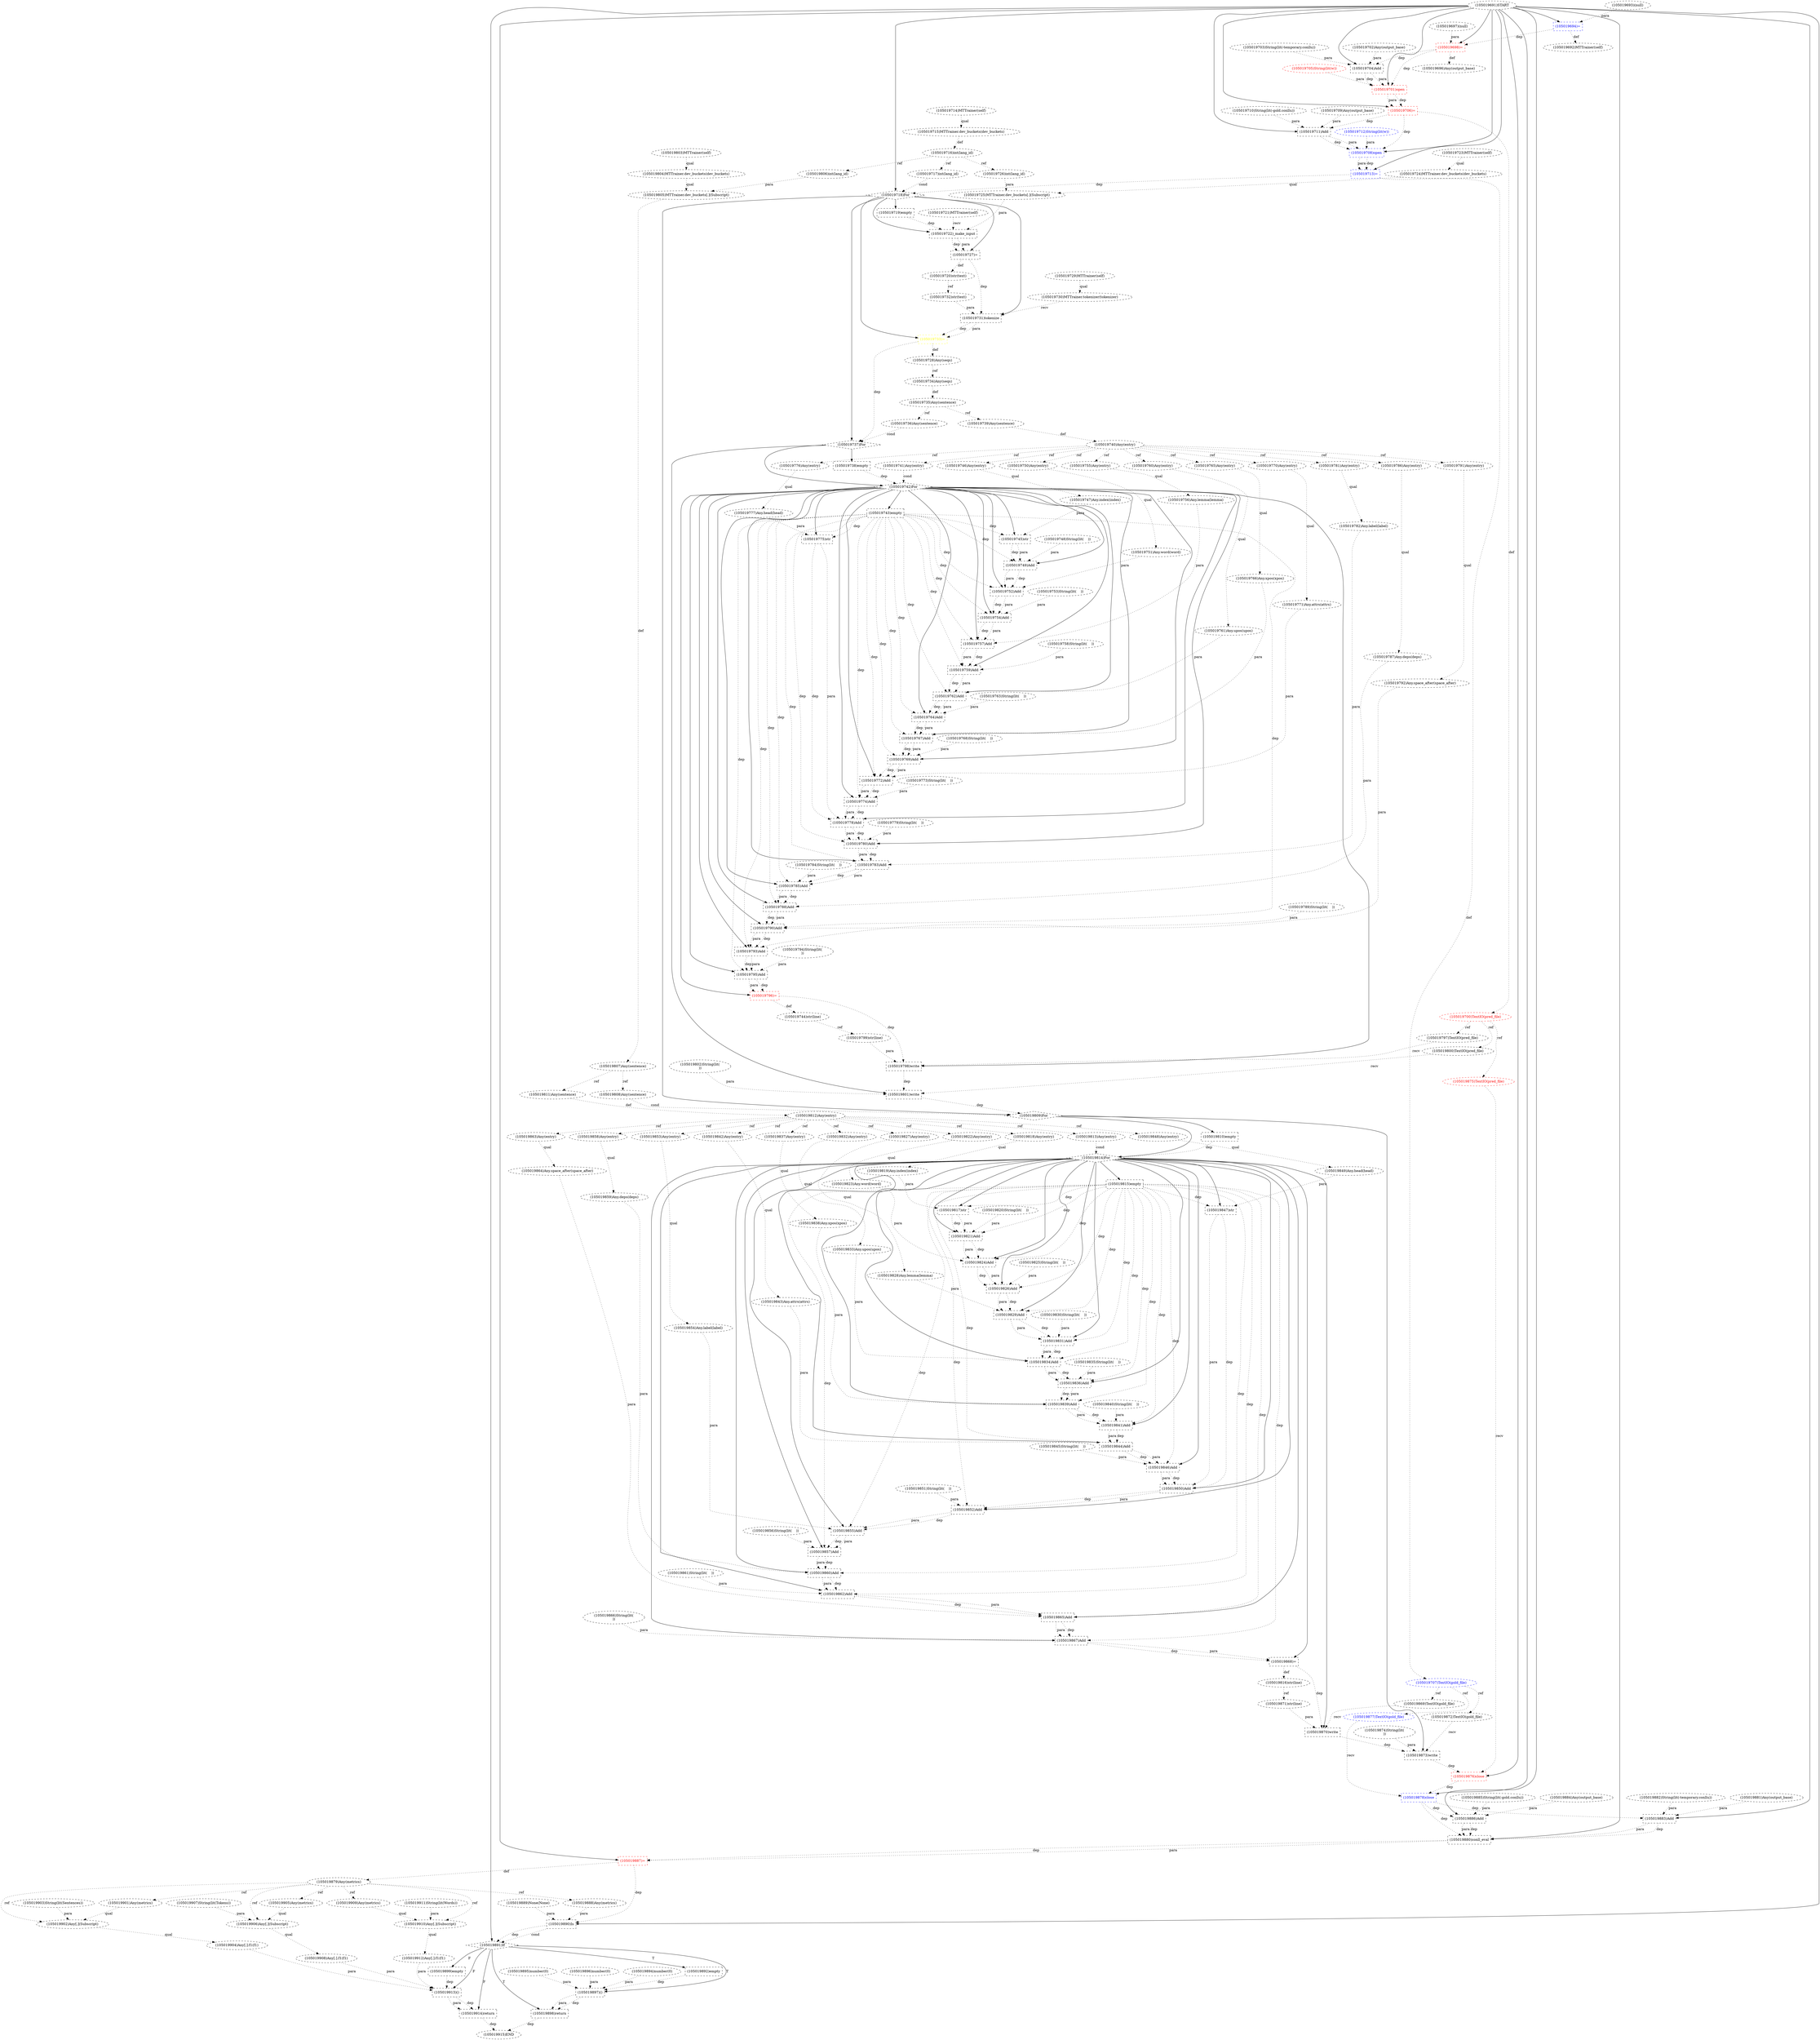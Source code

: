 digraph G {
1 [label="(105019863)Any(entry)" shape=ellipse style=dashed]
2 [label="(105019911)String(lit(Words))" shape=ellipse style=dashed]
3 [label="(105019697)(null)" shape=ellipse style=dashed]
4 [label="(105019766)Any.xpos(xpos)" shape=ellipse style=dashed]
5 [label="(105019834)Add" shape=box style=dashed]
6 [label="(105019691)START" style=dashed]
7 [label="(105019847)str" shape=box style=dashed]
8 [label="(105019848)Any(entry)" shape=ellipse style=dashed]
9 [label="(105019781)Any(entry)" shape=ellipse style=dashed]
10 [label="(105019708)open" shape=box style=dashed color=blue fontcolor=blue]
11 [label="(105019906)Any[.](Subscript)" shape=ellipse style=dashed]
12 [label="(105019915)END" style=dashed]
13 [label="(105019836)Add" shape=box style=dashed]
14 [label="(105019858)Any(entry)" shape=ellipse style=dashed]
15 [label="(105019782)Any.label(label)" shape=ellipse style=dashed]
16 [label="(105019736)Any(sentence)" shape=ellipse style=dashed]
17 [label="(105019845)String(lit(	))" shape=ellipse style=dashed]
18 [label="(105019693)(null)" shape=ellipse style=dashed]
19 [label="(105019821)Add" shape=box style=dashed]
20 [label="(105019713)=" shape=box style=dashed color=blue fontcolor=blue]
21 [label="(105019811)Any(sentence)" shape=ellipse style=dashed]
22 [label="(105019763)String(lit(	))" shape=ellipse style=dashed]
23 [label="(105019852)Add" shape=box style=dashed]
24 [label="(105019804)MTTrainer.dev_buckets(dev_buckets)" shape=ellipse style=dashed]
25 [label="(105019771)Any.attrs(attrs)" shape=ellipse style=dashed]
26 [label="(105019895)number(0)" shape=ellipse style=dashed]
27 [label="(105019843)Any.attrs(attrs)" shape=ellipse style=dashed]
28 [label="(105019812)Any(entry)" shape=ellipse style=dashed]
29 [label="(105019762)Add" shape=box style=dashed]
30 [label="(105019787)Any.deps(deps)" shape=ellipse style=dashed]
31 [label="(105019780)Add" shape=box style=dashed]
32 [label="(105019914)return" shape=box style=dashed]
33 [label="(105019725)MTTrainer.dev_buckets[.](Subscript)" shape=ellipse style=dashed]
34 [label="(105019742)For" shape=diamond style=dashed]
35 [label="(105019754)Add" shape=box style=dashed]
36 [label="(105019874)String(lit(
))" shape=ellipse style=dashed]
37 [label="(105019831)Add" shape=box style=dashed]
38 [label="(105019851)String(lit(	))" shape=ellipse style=dashed]
39 [label="(105019876)close" shape=box style=dashed color=red fontcolor=red]
40 [label="(105019815)empty" shape=box style=dashed]
41 [label="(105019715)MTTrainer.dev_buckets(dev_buckets)" shape=ellipse style=dashed]
42 [label="(105019784)String(lit(	))" shape=ellipse style=dashed]
43 [label="(105019888)Any(metrics)" shape=ellipse style=dashed]
44 [label="(105019825)String(lit(	))" shape=ellipse style=dashed]
45 [label="(105019879)Any(metrics)" shape=ellipse style=dashed]
46 [label="(105019882)String(lit(-temporary.conllu))" shape=ellipse style=dashed]
47 [label="(105019772)Add" shape=box style=dashed]
48 [label="(105019788)Add" shape=box style=dashed]
49 [label="(105019839)Add" shape=box style=dashed]
50 [label="(105019866)String(lit(
))" shape=ellipse style=dashed]
51 [label="(105019854)Any.label(label)" shape=ellipse style=dashed]
52 [label="(105019885)String(lit(-gold.conllu))" shape=ellipse style=dashed]
53 [label="(105019767)Add" shape=box style=dashed]
54 [label="(105019748)String(lit(	))" shape=ellipse style=dashed]
55 [label="(105019896)number(0)" shape=ellipse style=dashed]
56 [label="(105019826)Add" shape=box style=dashed]
57 [label="(105019862)Add" shape=box style=dashed]
58 [label="(105019799)str(line)" shape=ellipse style=dashed]
59 [label="(105019883)Add" shape=box style=dashed]
60 [label="(105019871)str(line)" shape=ellipse style=dashed]
61 [label="(105019880)conll_eval" shape=box style=dashed]
62 [label="(105019724)MTTrainer.dev_buckets(dev_buckets)" shape=ellipse style=dashed]
63 [label="(105019881)Any(output_base)" shape=ellipse style=dashed]
64 [label="(105019759)Add" shape=box style=dashed]
65 [label="(105019803)MTTrainer(self)" shape=ellipse style=dashed]
66 [label="(105019711)Add" shape=box style=dashed]
67 [label="(105019716)int(lang_id)" shape=ellipse style=dashed]
68 [label="(105019889)None(None)" shape=ellipse style=dashed]
69 [label="(105019751)Any.word(word)" shape=ellipse style=dashed]
70 [label="(105019878)close" shape=box style=dashed color=blue fontcolor=blue]
71 [label="(105019813)Any(entry)" shape=ellipse style=dashed]
72 [label="(105019789)String(lit(	))" shape=ellipse style=dashed]
73 [label="(105019819)Any.index(index)" shape=ellipse style=dashed]
74 [label="(105019859)Any.deps(deps)" shape=ellipse style=dashed]
75 [label="(105019743)empty" shape=box style=dashed]
76 [label="(105019898)return" shape=box style=dashed]
77 [label="(105019702)Any(output_base)" shape=ellipse style=dashed]
78 [label="(105019887)=" shape=box style=dashed color=red fontcolor=red]
79 [label="(105019793)Add" shape=box style=dashed]
80 [label="(105019814)For" shape=diamond style=dashed]
81 [label="(105019903)String(lit(Sentences))" shape=ellipse style=dashed]
82 [label="(105019732)str(text)" shape=ellipse style=dashed]
83 [label="(105019908)Any[.].f1(f1)" shape=ellipse style=dashed]
84 [label="(105019761)Any.upos(upos)" shape=ellipse style=dashed]
85 [label="(105019722)_make_input" shape=box style=dashed]
86 [label="(105019750)Any(entry)" shape=ellipse style=dashed]
87 [label="(105019830)String(lit(	))" shape=ellipse style=dashed]
88 [label="(105019886)Add" shape=box style=dashed]
89 [label="(105019730)MTTrainer.tokenizer(tokenizer)" shape=ellipse style=dashed]
90 [label="(105019857)Add" shape=box style=dashed]
91 [label="(105019837)Any(entry)" shape=ellipse style=dashed]
92 [label="(105019865)Add" shape=box style=dashed]
93 [label="(105019792)Any.space_after(space_after)" shape=ellipse style=dashed]
94 [label="(105019700)TextIO(pred_file)" shape=ellipse style=dashed color=red fontcolor=red]
95 [label="(105019747)Any.index(index)" shape=ellipse style=dashed]
96 [label="(105019806)int(lang_id)" shape=ellipse style=dashed]
97 [label="(105019796)=" shape=box style=dashed color=red fontcolor=red]
98 [label="(105019894)number(0)" shape=ellipse style=dashed]
99 [label="(105019719)empty" shape=box style=dashed]
100 [label="(105019744)str(line)" shape=ellipse style=dashed]
101 [label="(105019828)Any.lemma(lemma)" shape=ellipse style=dashed]
102 [label="(105019838)Any.xpos(xpos)" shape=ellipse style=dashed]
103 [label="(105019757)Add" shape=box style=dashed]
104 [label="(105019727)=" shape=box style=dashed color=black fontcolor=black]
105 [label="(105019712)String(lit(w))" shape=ellipse style=dashed color=blue fontcolor=blue]
106 [label="(105019740)Any(entry)" shape=ellipse style=dashed]
107 [label="(105019850)Add" shape=box style=dashed]
108 [label="(105019783)Add" shape=box style=dashed]
109 [label="(105019877)TextIO(gold_file)" shape=ellipse style=dashed color=blue fontcolor=blue]
110 [label="(105019807)Any(sentence)" shape=ellipse style=dashed]
111 [label="(105019856)String(lit(	))" shape=ellipse style=dashed]
112 [label="(105019738)empty" shape=box style=dashed]
113 [label="(105019892)empty" shape=box style=dashed]
114 [label="(105019790)Add" shape=box style=dashed]
115 [label="(105019820)String(lit(	))" shape=ellipse style=dashed]
116 [label="(105019901)Any(metrics)" shape=ellipse style=dashed]
117 [label="(105019774)Add" shape=box style=dashed]
118 [label="(105019769)Add" shape=box style=dashed]
119 [label="(105019728)Any(seqs)" shape=ellipse style=dashed]
120 [label="(105019849)Any.head(head)" shape=ellipse style=dashed]
121 [label="(105019775)str" shape=box style=dashed]
122 [label="(105019746)Any(entry)" shape=ellipse style=dashed]
123 [label="(105019884)Any(output_base)" shape=ellipse style=dashed]
124 [label="(105019872)TextIO(gold_file)" shape=ellipse style=dashed]
125 [label="(105019768)String(lit(	))" shape=ellipse style=dashed]
126 [label="(105019733)=" shape=box style=dashed color=yellow fontcolor=yellow]
127 [label="(105019694)=" shape=box style=dashed color=blue fontcolor=blue]
128 [label="(105019912)Any[.].f1(f1)" shape=ellipse style=dashed]
129 [label="(105019765)Any(entry)" shape=ellipse style=dashed]
130 [label="(105019753)String(lit(	))" shape=ellipse style=dashed]
131 [label="(105019729)MTTrainer(self)" shape=ellipse style=dashed]
132 [label="(105019703)String(lit(-temporary.conllu))" shape=ellipse style=dashed]
133 [label="(105019798)write" shape=box style=dashed]
134 [label="(105019800)TextIO(pred_file)" shape=ellipse style=dashed]
135 [label="(105019721)MTTrainer(self)" shape=ellipse style=dashed]
136 [label="(105019706)=" shape=box style=dashed color=red fontcolor=red]
137 [label="(105019840)String(lit(	))" shape=ellipse style=dashed]
138 [label="(105019829)Add" shape=box style=dashed]
139 [label="(105019737)For" shape=diamond style=dashed]
140 [label="(105019890)Is" shape=box style=dashed]
141 [label="(105019720)str(text)" shape=ellipse style=dashed]
142 [label="(105019731)tokenize" shape=box style=dashed]
143 [label="(105019855)Add" shape=box style=dashed]
144 [label="(105019710)String(lit(-gold.conllu))" shape=ellipse style=dashed]
145 [label="(105019785)Add" shape=box style=dashed]
146 [label="(105019805)MTTrainer.dev_buckets[.](Subscript)" shape=ellipse style=dashed]
147 [label="(105019902)Any[.](Subscript)" shape=ellipse style=dashed]
148 [label="(105019707)TextIO(gold_file)" shape=ellipse style=dashed color=blue fontcolor=blue]
149 [label="(105019741)Any(entry)" shape=ellipse style=dashed]
150 [label="(105019734)Any(seqs)" shape=ellipse style=dashed]
151 [label="(105019870)write" shape=box style=dashed]
152 [label="(105019910)Any[.](Subscript)" shape=ellipse style=dashed]
153 [label="(105019864)Any.space_after(space_after)" shape=ellipse style=dashed]
154 [label="(105019810)empty" shape=box style=dashed]
155 [label="(105019905)Any(metrics)" shape=ellipse style=dashed]
156 [label="(105019709)Any(output_base)" shape=ellipse style=dashed]
157 [label="(105019846)Add" shape=box style=dashed]
158 [label="(105019904)Any[.].f1(f1)" shape=ellipse style=dashed]
159 [label="(105019907)String(lit(Tokens))" shape=ellipse style=dashed]
160 [label="(105019718)For" shape=diamond style=dashed]
161 [label="(105019770)Any(entry)" shape=ellipse style=dashed]
162 [label="(105019869)TextIO(gold_file)" shape=ellipse style=dashed]
163 [label="(105019726)int(lang_id)" shape=ellipse style=dashed]
164 [label="(105019755)Any(entry)" shape=ellipse style=dashed]
165 [label="(105019832)Any(entry)" shape=ellipse style=dashed]
166 [label="(105019701)open" shape=box style=dashed color=red fontcolor=red]
167 [label="(105019739)Any(sentence)" shape=ellipse style=dashed]
168 [label="(105019777)Any.head(head)" shape=ellipse style=dashed]
169 [label="(105019873)write" shape=box style=dashed]
170 [label="(105019913)()" shape=box style=dashed]
171 [label="(105019698)=" shape=box style=dashed color=red fontcolor=red]
172 [label="(105019779)String(lit(	))" shape=ellipse style=dashed]
173 [label="(105019875)TextIO(pred_file)" shape=ellipse style=dashed color=red fontcolor=red]
174 [label="(105019714)MTTrainer(self)" shape=ellipse style=dashed]
175 [label="(105019822)Any(entry)" shape=ellipse style=dashed]
176 [label="(105019696)Any(output_base)" shape=ellipse style=dashed]
177 [label="(105019723)MTTrainer(self)" shape=ellipse style=dashed]
178 [label="(105019844)Add" shape=box style=dashed]
179 [label="(105019764)Add" shape=box style=dashed]
180 [label="(105019860)Add" shape=box style=dashed]
181 [label="(105019717)int(lang_id)" shape=ellipse style=dashed]
182 [label="(105019801)write" shape=box style=dashed]
183 [label="(105019745)str" shape=box style=dashed]
184 [label="(105019794)String(lit(
))" shape=ellipse style=dashed]
185 [label="(105019752)Add" shape=box style=dashed]
186 [label="(105019795)Add" shape=box style=dashed]
187 [label="(105019868)=" shape=box style=dashed color=black fontcolor=black]
188 [label="(105019867)Add" shape=box style=dashed]
189 [label="(105019816)str(line)" shape=ellipse style=dashed]
190 [label="(105019704)Add" shape=box style=dashed]
191 [label="(105019899)empty" shape=box style=dashed]
192 [label="(105019835)String(lit(	))" shape=ellipse style=dashed]
193 [label="(105019827)Any(entry)" shape=ellipse style=dashed]
194 [label="(105019756)Any.lemma(lemma)" shape=ellipse style=dashed]
195 [label="(105019705)String(lit(w))" shape=ellipse style=dashed color=red fontcolor=red]
196 [label="(105019842)Any(entry)" shape=ellipse style=dashed]
197 [label="(105019823)Any.word(word)" shape=ellipse style=dashed]
198 [label="(105019692)MTTrainer(self)" shape=ellipse style=dashed]
199 [label="(105019749)Add" shape=box style=dashed]
200 [label="(105019758)String(lit(	))" shape=ellipse style=dashed]
201 [label="(105019897)()" shape=box style=dashed]
202 [label="(105019778)Add" shape=box style=dashed]
203 [label="(105019776)Any(entry)" shape=ellipse style=dashed]
204 [label="(105019853)Any(entry)" shape=ellipse style=dashed]
205 [label="(105019909)Any(metrics)" shape=ellipse style=dashed]
206 [label="(105019808)Any(sentence)" shape=ellipse style=dashed]
207 [label="(105019891)If" shape=diamond style=dashed]
208 [label="(105019760)Any(entry)" shape=ellipse style=dashed]
209 [label="(105019861)String(lit(	))" shape=ellipse style=dashed]
210 [label="(105019809)For" shape=diamond style=dashed]
211 [label="(105019818)Any(entry)" shape=ellipse style=dashed]
212 [label="(105019841)Add" shape=box style=dashed]
213 [label="(105019833)Any.upos(upos)" shape=ellipse style=dashed]
214 [label="(105019802)String(lit(
))" shape=ellipse style=dashed]
215 [label="(105019824)Add" shape=box style=dashed]
216 [label="(105019786)Any(entry)" shape=ellipse style=dashed]
217 [label="(105019817)str" shape=box style=dashed]
218 [label="(105019773)String(lit(	))" shape=ellipse style=dashed]
219 [label="(105019797)TextIO(pred_file)" shape=ellipse style=dashed]
220 [label="(105019791)Any(entry)" shape=ellipse style=dashed]
221 [label="(105019735)Any(sentence)" shape=ellipse style=dashed]
28 -> 1 [label="ref" style=dotted];
129 -> 4 [label="qual" style=dotted];
80 -> 5 [label="" style=solid];
37 -> 5 [label="dep" style=dotted];
37 -> 5 [label="para" style=dotted];
213 -> 5 [label="para" style=dotted];
40 -> 5 [label="dep" style=dotted];
80 -> 7 [label="" style=solid];
120 -> 7 [label="para" style=dotted];
40 -> 7 [label="dep" style=dotted];
28 -> 8 [label="ref" style=dotted];
106 -> 9 [label="ref" style=dotted];
6 -> 10 [label="" style=solid];
66 -> 10 [label="dep" style=dotted];
66 -> 10 [label="para" style=dotted];
105 -> 10 [label="para" style=dotted];
136 -> 10 [label="dep" style=dotted];
155 -> 11 [label="qual" style=dotted];
159 -> 11 [label="para" style=dotted];
45 -> 11 [label="ref" style=dotted];
32 -> 12 [label="dep" style=dotted];
76 -> 12 [label="dep" style=dotted];
80 -> 13 [label="" style=solid];
5 -> 13 [label="dep" style=dotted];
5 -> 13 [label="para" style=dotted];
192 -> 13 [label="para" style=dotted];
40 -> 13 [label="dep" style=dotted];
28 -> 14 [label="ref" style=dotted];
9 -> 15 [label="qual" style=dotted];
221 -> 16 [label="ref" style=dotted];
80 -> 19 [label="" style=solid];
217 -> 19 [label="dep" style=dotted];
217 -> 19 [label="para" style=dotted];
115 -> 19 [label="para" style=dotted];
40 -> 19 [label="dep" style=dotted];
6 -> 20 [label="" style=solid];
10 -> 20 [label="dep" style=dotted];
10 -> 20 [label="para" style=dotted];
110 -> 21 [label="ref" style=dotted];
80 -> 23 [label="" style=solid];
107 -> 23 [label="dep" style=dotted];
107 -> 23 [label="para" style=dotted];
38 -> 23 [label="para" style=dotted];
40 -> 23 [label="dep" style=dotted];
65 -> 24 [label="qual" style=dotted];
161 -> 25 [label="qual" style=dotted];
196 -> 27 [label="qual" style=dotted];
21 -> 28 [label="def" style=dotted];
34 -> 29 [label="" style=solid];
64 -> 29 [label="dep" style=dotted];
64 -> 29 [label="para" style=dotted];
84 -> 29 [label="para" style=dotted];
75 -> 29 [label="dep" style=dotted];
216 -> 30 [label="qual" style=dotted];
34 -> 31 [label="" style=solid];
202 -> 31 [label="dep" style=dotted];
202 -> 31 [label="para" style=dotted];
172 -> 31 [label="para" style=dotted];
75 -> 31 [label="dep" style=dotted];
207 -> 32 [label="F"];
170 -> 32 [label="dep" style=dotted];
170 -> 32 [label="para" style=dotted];
62 -> 33 [label="qual" style=dotted];
163 -> 33 [label="para" style=dotted];
139 -> 34 [label="" style=solid];
149 -> 34 [label="cond" style=dotted];
112 -> 34 [label="dep" style=dotted];
34 -> 35 [label="" style=solid];
185 -> 35 [label="dep" style=dotted];
185 -> 35 [label="para" style=dotted];
130 -> 35 [label="para" style=dotted];
75 -> 35 [label="dep" style=dotted];
80 -> 37 [label="" style=solid];
138 -> 37 [label="dep" style=dotted];
138 -> 37 [label="para" style=dotted];
87 -> 37 [label="para" style=dotted];
40 -> 37 [label="dep" style=dotted];
6 -> 39 [label="" style=solid];
173 -> 39 [label="recv" style=dotted];
169 -> 39 [label="dep" style=dotted];
80 -> 40 [label="" style=solid];
174 -> 41 [label="qual" style=dotted];
45 -> 43 [label="ref" style=dotted];
78 -> 45 [label="def" style=dotted];
34 -> 47 [label="" style=solid];
118 -> 47 [label="dep" style=dotted];
118 -> 47 [label="para" style=dotted];
25 -> 47 [label="para" style=dotted];
75 -> 47 [label="dep" style=dotted];
34 -> 48 [label="" style=solid];
145 -> 48 [label="dep" style=dotted];
145 -> 48 [label="para" style=dotted];
30 -> 48 [label="para" style=dotted];
75 -> 48 [label="dep" style=dotted];
80 -> 49 [label="" style=solid];
13 -> 49 [label="dep" style=dotted];
13 -> 49 [label="para" style=dotted];
102 -> 49 [label="para" style=dotted];
40 -> 49 [label="dep" style=dotted];
204 -> 51 [label="qual" style=dotted];
34 -> 53 [label="" style=solid];
179 -> 53 [label="dep" style=dotted];
179 -> 53 [label="para" style=dotted];
4 -> 53 [label="para" style=dotted];
75 -> 53 [label="dep" style=dotted];
80 -> 56 [label="" style=solid];
215 -> 56 [label="dep" style=dotted];
215 -> 56 [label="para" style=dotted];
44 -> 56 [label="para" style=dotted];
40 -> 56 [label="dep" style=dotted];
80 -> 57 [label="" style=solid];
180 -> 57 [label="dep" style=dotted];
180 -> 57 [label="para" style=dotted];
209 -> 57 [label="para" style=dotted];
40 -> 57 [label="dep" style=dotted];
100 -> 58 [label="ref" style=dotted];
6 -> 59 [label="" style=solid];
63 -> 59 [label="para" style=dotted];
46 -> 59 [label="para" style=dotted];
70 -> 59 [label="dep" style=dotted];
189 -> 60 [label="ref" style=dotted];
6 -> 61 [label="" style=solid];
59 -> 61 [label="dep" style=dotted];
59 -> 61 [label="para" style=dotted];
88 -> 61 [label="dep" style=dotted];
88 -> 61 [label="para" style=dotted];
70 -> 61 [label="dep" style=dotted];
177 -> 62 [label="qual" style=dotted];
34 -> 64 [label="" style=solid];
103 -> 64 [label="dep" style=dotted];
103 -> 64 [label="para" style=dotted];
200 -> 64 [label="para" style=dotted];
75 -> 64 [label="dep" style=dotted];
6 -> 66 [label="" style=solid];
156 -> 66 [label="para" style=dotted];
144 -> 66 [label="para" style=dotted];
136 -> 66 [label="dep" style=dotted];
41 -> 67 [label="def" style=dotted];
86 -> 69 [label="qual" style=dotted];
6 -> 70 [label="" style=solid];
109 -> 70 [label="recv" style=dotted];
39 -> 70 [label="dep" style=dotted];
28 -> 71 [label="ref" style=dotted];
211 -> 73 [label="qual" style=dotted];
14 -> 74 [label="qual" style=dotted];
34 -> 75 [label="" style=solid];
207 -> 76 [label="T"];
201 -> 76 [label="dep" style=dotted];
201 -> 76 [label="para" style=dotted];
6 -> 78 [label="" style=solid];
61 -> 78 [label="dep" style=dotted];
61 -> 78 [label="para" style=dotted];
34 -> 79 [label="" style=solid];
114 -> 79 [label="dep" style=dotted];
114 -> 79 [label="para" style=dotted];
93 -> 79 [label="para" style=dotted];
75 -> 79 [label="dep" style=dotted];
210 -> 80 [label="" style=solid];
71 -> 80 [label="cond" style=dotted];
154 -> 80 [label="dep" style=dotted];
141 -> 82 [label="ref" style=dotted];
11 -> 83 [label="qual" style=dotted];
208 -> 84 [label="qual" style=dotted];
160 -> 85 [label="" style=solid];
135 -> 85 [label="recv" style=dotted];
33 -> 85 [label="para" style=dotted];
99 -> 85 [label="dep" style=dotted];
106 -> 86 [label="ref" style=dotted];
6 -> 88 [label="" style=solid];
123 -> 88 [label="para" style=dotted];
52 -> 88 [label="para" style=dotted];
70 -> 88 [label="dep" style=dotted];
131 -> 89 [label="qual" style=dotted];
80 -> 90 [label="" style=solid];
143 -> 90 [label="dep" style=dotted];
143 -> 90 [label="para" style=dotted];
111 -> 90 [label="para" style=dotted];
40 -> 90 [label="dep" style=dotted];
28 -> 91 [label="ref" style=dotted];
80 -> 92 [label="" style=solid];
57 -> 92 [label="dep" style=dotted];
57 -> 92 [label="para" style=dotted];
153 -> 92 [label="para" style=dotted];
40 -> 92 [label="dep" style=dotted];
220 -> 93 [label="qual" style=dotted];
136 -> 94 [label="def" style=dotted];
122 -> 95 [label="qual" style=dotted];
67 -> 96 [label="ref" style=dotted];
34 -> 97 [label="" style=solid];
186 -> 97 [label="dep" style=dotted];
186 -> 97 [label="para" style=dotted];
160 -> 99 [label="" style=solid];
97 -> 100 [label="def" style=dotted];
193 -> 101 [label="qual" style=dotted];
91 -> 102 [label="qual" style=dotted];
34 -> 103 [label="" style=solid];
35 -> 103 [label="dep" style=dotted];
35 -> 103 [label="para" style=dotted];
194 -> 103 [label="para" style=dotted];
75 -> 103 [label="dep" style=dotted];
160 -> 104 [label="" style=solid];
85 -> 104 [label="dep" style=dotted];
85 -> 104 [label="para" style=dotted];
167 -> 106 [label="def" style=dotted];
80 -> 107 [label="" style=solid];
157 -> 107 [label="dep" style=dotted];
157 -> 107 [label="para" style=dotted];
7 -> 107 [label="dep" style=dotted];
7 -> 107 [label="para" style=dotted];
34 -> 108 [label="" style=solid];
31 -> 108 [label="dep" style=dotted];
31 -> 108 [label="para" style=dotted];
15 -> 108 [label="para" style=dotted];
75 -> 108 [label="dep" style=dotted];
148 -> 109 [label="ref" style=dotted];
146 -> 110 [label="def" style=dotted];
139 -> 112 [label="" style=solid];
207 -> 113 [label="T"];
34 -> 114 [label="" style=solid];
48 -> 114 [label="dep" style=dotted];
48 -> 114 [label="para" style=dotted];
72 -> 114 [label="para" style=dotted];
75 -> 114 [label="dep" style=dotted];
45 -> 116 [label="ref" style=dotted];
34 -> 117 [label="" style=solid];
47 -> 117 [label="dep" style=dotted];
47 -> 117 [label="para" style=dotted];
218 -> 117 [label="para" style=dotted];
75 -> 117 [label="dep" style=dotted];
34 -> 118 [label="" style=solid];
53 -> 118 [label="dep" style=dotted];
53 -> 118 [label="para" style=dotted];
125 -> 118 [label="para" style=dotted];
75 -> 118 [label="dep" style=dotted];
126 -> 119 [label="def" style=dotted];
8 -> 120 [label="qual" style=dotted];
34 -> 121 [label="" style=solid];
168 -> 121 [label="para" style=dotted];
75 -> 121 [label="dep" style=dotted];
106 -> 122 [label="ref" style=dotted];
148 -> 124 [label="ref" style=dotted];
160 -> 126 [label="" style=solid];
142 -> 126 [label="dep" style=dotted];
142 -> 126 [label="para" style=dotted];
6 -> 127 [label="" style=solid];
18 -> 127 [label="para" style=dotted];
152 -> 128 [label="qual" style=dotted];
106 -> 129 [label="ref" style=dotted];
34 -> 133 [label="" style=solid];
219 -> 133 [label="recv" style=dotted];
58 -> 133 [label="para" style=dotted];
97 -> 133 [label="dep" style=dotted];
94 -> 134 [label="ref" style=dotted];
6 -> 136 [label="" style=solid];
166 -> 136 [label="dep" style=dotted];
166 -> 136 [label="para" style=dotted];
80 -> 138 [label="" style=solid];
56 -> 138 [label="dep" style=dotted];
56 -> 138 [label="para" style=dotted];
101 -> 138 [label="para" style=dotted];
40 -> 138 [label="dep" style=dotted];
160 -> 139 [label="" style=solid];
16 -> 139 [label="cond" style=dotted];
126 -> 139 [label="dep" style=dotted];
6 -> 140 [label="" style=solid];
43 -> 140 [label="para" style=dotted];
68 -> 140 [label="para" style=dotted];
78 -> 140 [label="dep" style=dotted];
104 -> 141 [label="def" style=dotted];
160 -> 142 [label="" style=solid];
89 -> 142 [label="recv" style=dotted];
82 -> 142 [label="para" style=dotted];
104 -> 142 [label="dep" style=dotted];
80 -> 143 [label="" style=solid];
23 -> 143 [label="dep" style=dotted];
23 -> 143 [label="para" style=dotted];
51 -> 143 [label="para" style=dotted];
40 -> 143 [label="dep" style=dotted];
34 -> 145 [label="" style=solid];
108 -> 145 [label="dep" style=dotted];
108 -> 145 [label="para" style=dotted];
42 -> 145 [label="para" style=dotted];
75 -> 145 [label="dep" style=dotted];
24 -> 146 [label="qual" style=dotted];
96 -> 146 [label="para" style=dotted];
116 -> 147 [label="qual" style=dotted];
81 -> 147 [label="para" style=dotted];
45 -> 147 [label="ref" style=dotted];
20 -> 148 [label="def" style=dotted];
106 -> 149 [label="ref" style=dotted];
119 -> 150 [label="ref" style=dotted];
80 -> 151 [label="" style=solid];
162 -> 151 [label="recv" style=dotted];
60 -> 151 [label="para" style=dotted];
187 -> 151 [label="dep" style=dotted];
205 -> 152 [label="qual" style=dotted];
2 -> 152 [label="para" style=dotted];
45 -> 152 [label="ref" style=dotted];
1 -> 153 [label="qual" style=dotted];
210 -> 154 [label="" style=solid];
45 -> 155 [label="ref" style=dotted];
80 -> 157 [label="" style=solid];
178 -> 157 [label="dep" style=dotted];
178 -> 157 [label="para" style=dotted];
17 -> 157 [label="para" style=dotted];
40 -> 157 [label="dep" style=dotted];
147 -> 158 [label="qual" style=dotted];
6 -> 160 [label="" style=solid];
181 -> 160 [label="cond" style=dotted];
20 -> 160 [label="dep" style=dotted];
106 -> 161 [label="ref" style=dotted];
148 -> 162 [label="ref" style=dotted];
67 -> 163 [label="ref" style=dotted];
106 -> 164 [label="ref" style=dotted];
28 -> 165 [label="ref" style=dotted];
6 -> 166 [label="" style=solid];
190 -> 166 [label="dep" style=dotted];
190 -> 166 [label="para" style=dotted];
195 -> 166 [label="para" style=dotted];
171 -> 166 [label="dep" style=dotted];
221 -> 167 [label="ref" style=dotted];
203 -> 168 [label="qual" style=dotted];
210 -> 169 [label="" style=solid];
124 -> 169 [label="recv" style=dotted];
36 -> 169 [label="para" style=dotted];
151 -> 169 [label="dep" style=dotted];
207 -> 170 [label="F"];
158 -> 170 [label="para" style=dotted];
83 -> 170 [label="para" style=dotted];
128 -> 170 [label="para" style=dotted];
191 -> 170 [label="dep" style=dotted];
6 -> 171 [label="" style=solid];
3 -> 171 [label="para" style=dotted];
127 -> 171 [label="dep" style=dotted];
94 -> 173 [label="ref" style=dotted];
28 -> 175 [label="ref" style=dotted];
171 -> 176 [label="def" style=dotted];
80 -> 178 [label="" style=solid];
212 -> 178 [label="dep" style=dotted];
212 -> 178 [label="para" style=dotted];
27 -> 178 [label="para" style=dotted];
40 -> 178 [label="dep" style=dotted];
34 -> 179 [label="" style=solid];
29 -> 179 [label="dep" style=dotted];
29 -> 179 [label="para" style=dotted];
22 -> 179 [label="para" style=dotted];
75 -> 179 [label="dep" style=dotted];
80 -> 180 [label="" style=solid];
90 -> 180 [label="dep" style=dotted];
90 -> 180 [label="para" style=dotted];
74 -> 180 [label="para" style=dotted];
40 -> 180 [label="dep" style=dotted];
67 -> 181 [label="ref" style=dotted];
139 -> 182 [label="" style=solid];
134 -> 182 [label="recv" style=dotted];
214 -> 182 [label="para" style=dotted];
133 -> 182 [label="dep" style=dotted];
34 -> 183 [label="" style=solid];
95 -> 183 [label="para" style=dotted];
75 -> 183 [label="dep" style=dotted];
34 -> 185 [label="" style=solid];
199 -> 185 [label="dep" style=dotted];
199 -> 185 [label="para" style=dotted];
69 -> 185 [label="para" style=dotted];
75 -> 185 [label="dep" style=dotted];
34 -> 186 [label="" style=solid];
79 -> 186 [label="dep" style=dotted];
79 -> 186 [label="para" style=dotted];
184 -> 186 [label="para" style=dotted];
75 -> 186 [label="dep" style=dotted];
80 -> 187 [label="" style=solid];
188 -> 187 [label="dep" style=dotted];
188 -> 187 [label="para" style=dotted];
80 -> 188 [label="" style=solid];
92 -> 188 [label="dep" style=dotted];
92 -> 188 [label="para" style=dotted];
50 -> 188 [label="para" style=dotted];
40 -> 188 [label="dep" style=dotted];
187 -> 189 [label="def" style=dotted];
6 -> 190 [label="" style=solid];
77 -> 190 [label="para" style=dotted];
132 -> 190 [label="para" style=dotted];
171 -> 190 [label="dep" style=dotted];
207 -> 191 [label="F"];
28 -> 193 [label="ref" style=dotted];
164 -> 194 [label="qual" style=dotted];
28 -> 196 [label="ref" style=dotted];
175 -> 197 [label="qual" style=dotted];
127 -> 198 [label="def" style=dotted];
34 -> 199 [label="" style=solid];
183 -> 199 [label="dep" style=dotted];
183 -> 199 [label="para" style=dotted];
54 -> 199 [label="para" style=dotted];
75 -> 199 [label="dep" style=dotted];
207 -> 201 [label="T"];
98 -> 201 [label="para" style=dotted];
26 -> 201 [label="para" style=dotted];
55 -> 201 [label="para" style=dotted];
113 -> 201 [label="dep" style=dotted];
34 -> 202 [label="" style=solid];
117 -> 202 [label="dep" style=dotted];
117 -> 202 [label="para" style=dotted];
121 -> 202 [label="dep" style=dotted];
121 -> 202 [label="para" style=dotted];
106 -> 203 [label="ref" style=dotted];
28 -> 204 [label="ref" style=dotted];
45 -> 205 [label="ref" style=dotted];
110 -> 206 [label="ref" style=dotted];
6 -> 207 [label="" style=solid];
140 -> 207 [label="dep" style=dotted];
140 -> 207 [label="cond" style=dotted];
106 -> 208 [label="ref" style=dotted];
160 -> 210 [label="" style=solid];
206 -> 210 [label="cond" style=dotted];
182 -> 210 [label="dep" style=dotted];
28 -> 211 [label="ref" style=dotted];
80 -> 212 [label="" style=solid];
49 -> 212 [label="dep" style=dotted];
49 -> 212 [label="para" style=dotted];
137 -> 212 [label="para" style=dotted];
40 -> 212 [label="dep" style=dotted];
165 -> 213 [label="qual" style=dotted];
80 -> 215 [label="" style=solid];
19 -> 215 [label="dep" style=dotted];
19 -> 215 [label="para" style=dotted];
197 -> 215 [label="para" style=dotted];
40 -> 215 [label="dep" style=dotted];
106 -> 216 [label="ref" style=dotted];
80 -> 217 [label="" style=solid];
73 -> 217 [label="para" style=dotted];
40 -> 217 [label="dep" style=dotted];
94 -> 219 [label="ref" style=dotted];
106 -> 220 [label="ref" style=dotted];
150 -> 221 [label="def" style=dotted];
}